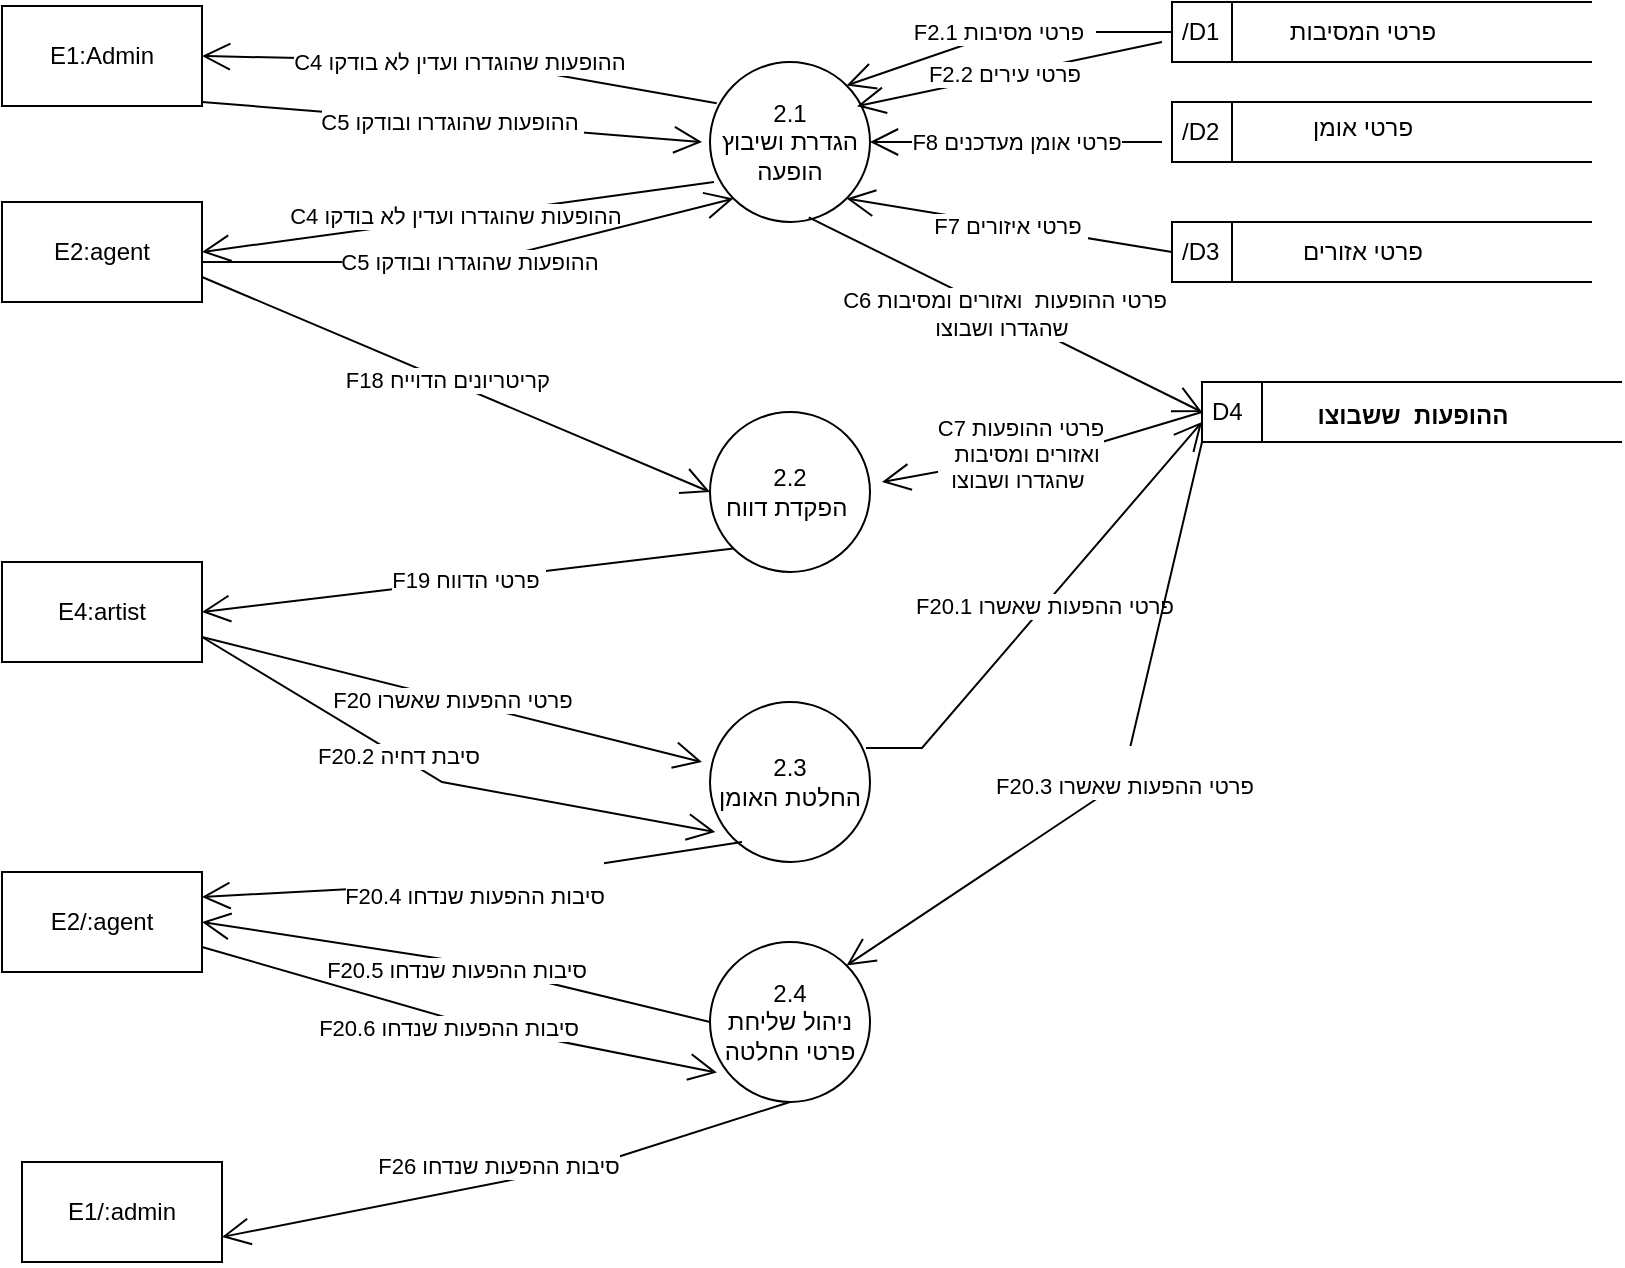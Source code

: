 <mxfile version="21.2.8" type="device">
  <diagram name="Page-1" id="wTxGpaC-pAEaEQfdxe55">
    <mxGraphModel dx="1040" dy="661" grid="1" gridSize="10" guides="1" tooltips="1" connect="1" arrows="1" fold="1" page="1" pageScale="1" pageWidth="827" pageHeight="1169" math="0" shadow="0">
      <root>
        <mxCell id="0" />
        <mxCell id="1" parent="0" />
        <mxCell id="XR8cAwskIZ-7eJ7Ara5O-7" value="F19 פרטי הדווח&amp;nbsp;" style="endArrow=open;endFill=1;endSize=12;html=1;rounded=0;entryX=1;entryY=0.5;entryDx=0;entryDy=0;exitX=0;exitY=1;exitDx=0;exitDy=0;" parent="1" source="XR8cAwskIZ-7eJ7Ara5O-28" target="XR8cAwskIZ-7eJ7Ara5O-13" edge="1">
          <mxGeometry x="0.0" width="160" relative="1" as="geometry">
            <mxPoint x="300" y="480" as="sourcePoint" />
            <mxPoint x="570" y="450" as="targetPoint" />
            <mxPoint as="offset" />
          </mxGeometry>
        </mxCell>
        <mxCell id="XR8cAwskIZ-7eJ7Ara5O-8" value="" style="endArrow=open;endFill=1;endSize=12;html=1;rounded=0;entryX=0;entryY=0.5;entryDx=0;entryDy=0;exitX=1;exitY=0.75;exitDx=0;exitDy=0;" parent="1" source="XR8cAwskIZ-7eJ7Ara5O-52" target="XR8cAwskIZ-7eJ7Ara5O-28" edge="1">
          <mxGeometry width="160" relative="1" as="geometry">
            <mxPoint x="150" y="255" as="sourcePoint" />
            <mxPoint x="300" y="450" as="targetPoint" />
            <Array as="points" />
          </mxGeometry>
        </mxCell>
        <mxCell id="XR8cAwskIZ-7eJ7Ara5O-30" value="F18 קריטריונים הדוייח&amp;nbsp;" style="edgeLabel;html=1;align=center;verticalAlign=middle;resizable=0;points=[];" parent="XR8cAwskIZ-7eJ7Ara5O-8" vertex="1" connectable="0">
          <mxGeometry x="-0.04" relative="1" as="geometry">
            <mxPoint x="2" as="offset" />
          </mxGeometry>
        </mxCell>
        <mxCell id="XR8cAwskIZ-7eJ7Ara5O-13" value="E4:artist" style="html=1;dashed=0;whiteSpace=wrap;" parent="1" vertex="1">
          <mxGeometry x="20" y="290" width="100" height="50" as="geometry" />
        </mxCell>
        <mxCell id="XR8cAwskIZ-7eJ7Ara5O-28" value="2.2&lt;br&gt;הפקדת דווח&amp;nbsp;" style="shape=ellipse;html=1;dashed=0;whiteSpace=wrap;aspect=fixed;perimeter=ellipsePerimeter;" parent="1" vertex="1">
          <mxGeometry x="374" y="215" width="80" height="80" as="geometry" />
        </mxCell>
        <mxCell id="XR8cAwskIZ-7eJ7Ara5O-40" value="" style="endArrow=open;endFill=1;endSize=12;html=1;rounded=0;exitX=1;exitY=0.75;exitDx=0;exitDy=0;entryX=0.033;entryY=0.813;entryDx=0;entryDy=0;entryPerimeter=0;" parent="1" source="XR8cAwskIZ-7eJ7Ara5O-13" target="-IDq2MANZGirlKy6TO3K-1" edge="1">
          <mxGeometry width="160" relative="1" as="geometry">
            <mxPoint x="590" y="470" as="sourcePoint" />
            <mxPoint x="580" y="580" as="targetPoint" />
            <mxPoint as="offset" />
            <Array as="points">
              <mxPoint x="240" y="400" />
            </Array>
          </mxGeometry>
        </mxCell>
        <mxCell id="XR8cAwskIZ-7eJ7Ara5O-42" value="F20.2 סיבת דחיה" style="edgeLabel;html=1;align=center;verticalAlign=middle;resizable=0;points=[];" parent="XR8cAwskIZ-7eJ7Ara5O-40" vertex="1" connectable="0">
          <mxGeometry x="-0.182" relative="1" as="geometry">
            <mxPoint as="offset" />
          </mxGeometry>
        </mxCell>
        <mxCell id="XR8cAwskIZ-7eJ7Ara5O-39" value="2.4&lt;br&gt;ניהול שליחת פרטי החלטה" style="shape=ellipse;html=1;dashed=0;whiteSpace=wrap;aspect=fixed;perimeter=ellipsePerimeter;" parent="1" vertex="1">
          <mxGeometry x="374" y="480" width="80" height="80" as="geometry" />
        </mxCell>
        <mxCell id="XR8cAwskIZ-7eJ7Ara5O-44" value="F20.5 סיבות ההפעות&amp;nbsp;שנדחו" style="endArrow=open;endFill=1;endSize=12;html=1;rounded=0;entryX=1;entryY=0.5;entryDx=0;entryDy=0;exitX=0;exitY=0.5;exitDx=0;exitDy=0;" parent="1" source="XR8cAwskIZ-7eJ7Ara5O-39" target="XR8cAwskIZ-7eJ7Ara5O-77" edge="1">
          <mxGeometry x="0.009" y="4" width="160" relative="1" as="geometry">
            <mxPoint x="330" y="633" as="sourcePoint" />
            <mxPoint x="410" y="645" as="targetPoint" />
            <Array as="points">
              <mxPoint x="250" y="490" />
            </Array>
            <mxPoint as="offset" />
          </mxGeometry>
        </mxCell>
        <mxCell id="XR8cAwskIZ-7eJ7Ara5O-52" value="E2:agent" style="html=1;dashed=0;whiteSpace=wrap;" parent="1" vertex="1">
          <mxGeometry x="20" y="110" width="100" height="50" as="geometry" />
        </mxCell>
        <mxCell id="XR8cAwskIZ-7eJ7Ara5O-77" value="E2/:agent" style="html=1;dashed=0;whiteSpace=wrap;" parent="1" vertex="1">
          <mxGeometry x="20" y="445" width="100" height="50" as="geometry" />
        </mxCell>
        <mxCell id="XR8cAwskIZ-7eJ7Ara5O-78" value="E1/:admin" style="html=1;dashed=0;whiteSpace=wrap;" parent="1" vertex="1">
          <mxGeometry x="30" y="590" width="100" height="50" as="geometry" />
        </mxCell>
        <mxCell id="XR8cAwskIZ-7eJ7Ara5O-81" value="F20.6 סיבות ההפעות&amp;nbsp;שנדחו" style="endArrow=open;endFill=1;endSize=12;html=1;rounded=0;exitX=1;exitY=0.75;exitDx=0;exitDy=0;entryX=0.043;entryY=0.816;entryDx=0;entryDy=0;entryPerimeter=0;" parent="1" source="XR8cAwskIZ-7eJ7Ara5O-77" target="XR8cAwskIZ-7eJ7Ara5O-39" edge="1">
          <mxGeometry x="-0.021" y="-5" width="160" relative="1" as="geometry">
            <mxPoint x="550" y="680" as="sourcePoint" />
            <mxPoint x="360" y="510" as="targetPoint" />
            <Array as="points">
              <mxPoint x="250" y="520" />
            </Array>
            <mxPoint x="-1" as="offset" />
          </mxGeometry>
        </mxCell>
        <mxCell id="XR8cAwskIZ-7eJ7Ara5O-82" value="F26 סיבות ההפעות שנדחו" style="endArrow=open;endFill=1;endSize=12;html=1;rounded=0;exitX=0.5;exitY=1;exitDx=0;exitDy=0;entryX=1;entryY=0.75;entryDx=0;entryDy=0;" parent="1" source="XR8cAwskIZ-7eJ7Ara5O-39" target="XR8cAwskIZ-7eJ7Ara5O-78" edge="1">
          <mxGeometry x="0.026" y="-8" width="160" relative="1" as="geometry">
            <mxPoint x="430" y="650" as="sourcePoint" />
            <mxPoint x="160" y="680" as="targetPoint" />
            <Array as="points">
              <mxPoint x="320" y="590" />
            </Array>
            <mxPoint as="offset" />
          </mxGeometry>
        </mxCell>
        <mxCell id="3P3dWAWy8pUQlSBtie_G-14" value="F20 פרטי ההפעות שאשרו" style="endArrow=open;endFill=1;endSize=12;html=1;rounded=0;exitX=1;exitY=0.75;exitDx=0;exitDy=0;" parent="1" source="XR8cAwskIZ-7eJ7Ara5O-13" edge="1">
          <mxGeometry x="0.002" width="160" relative="1" as="geometry">
            <mxPoint x="160" y="390" as="sourcePoint" />
            <mxPoint x="370" y="390" as="targetPoint" />
            <Array as="points" />
            <mxPoint as="offset" />
          </mxGeometry>
        </mxCell>
        <mxCell id="PDUMhWQe4GE_oulErF2t-1" value="/D1" style="html=1;dashed=0;whiteSpace=wrap;shape=mxgraph.dfd.dataStoreID;align=left;spacingLeft=3;points=[[0,0],[0.5,0],[1,0],[0,0.5],[1,0.5],[0,1],[0.5,1],[1,1]];" parent="1" vertex="1">
          <mxGeometry x="605" y="10" width="210" height="30" as="geometry" />
        </mxCell>
        <mxCell id="PDUMhWQe4GE_oulErF2t-2" value="&lt;span style=&quot;font-weight: normal;&quot;&gt;פרטי המסיבות&lt;/span&gt;" style="text;align=center;fontStyle=1;verticalAlign=middle;spacingLeft=3;spacingRight=3;strokeColor=none;rotatable=0;points=[[0,0.5],[1,0.5]];portConstraint=eastwest;html=1;" parent="1" vertex="1">
          <mxGeometry x="660" y="12" width="80" height="26" as="geometry" />
        </mxCell>
        <mxCell id="PDUMhWQe4GE_oulErF2t-3" value="2.1&lt;br&gt;הגדרת ושיבוץ הופעה" style="shape=ellipse;html=1;dashed=0;whiteSpace=wrap;aspect=fixed;perimeter=ellipsePerimeter;" parent="1" vertex="1">
          <mxGeometry x="374" y="40" width="80" height="80" as="geometry" />
        </mxCell>
        <mxCell id="PDUMhWQe4GE_oulErF2t-4" value="/D2" style="html=1;dashed=0;whiteSpace=wrap;shape=mxgraph.dfd.dataStoreID;align=left;spacingLeft=3;points=[[0,0],[0.5,0],[1,0],[0,0.5],[1,0.5],[0,1],[0.5,1],[1,1]];" parent="1" vertex="1">
          <mxGeometry x="605" y="60" width="210" height="30" as="geometry" />
        </mxCell>
        <mxCell id="PDUMhWQe4GE_oulErF2t-6" value="/D3" style="html=1;dashed=0;whiteSpace=wrap;shape=mxgraph.dfd.dataStoreID;align=left;spacingLeft=3;points=[[0,0],[0.5,0],[1,0],[0,0.5],[1,0.5],[0,1],[0.5,1],[1,1]];" parent="1" vertex="1">
          <mxGeometry x="605" y="120" width="210" height="30" as="geometry" />
        </mxCell>
        <mxCell id="PDUMhWQe4GE_oulErF2t-7" value="&lt;span style=&quot;font-weight: normal;&quot;&gt;פרטי אומן&lt;/span&gt;" style="text;align=center;fontStyle=1;verticalAlign=middle;spacingLeft=3;spacingRight=3;strokeColor=none;rotatable=0;points=[[0,0.5],[1,0.5]];portConstraint=eastwest;html=1;" parent="1" vertex="1">
          <mxGeometry x="660" y="60" width="80" height="26" as="geometry" />
        </mxCell>
        <mxCell id="PDUMhWQe4GE_oulErF2t-8" value="&lt;span style=&quot;font-weight: normal;&quot;&gt;פרטי אזורים&lt;/span&gt;" style="text;align=center;fontStyle=1;verticalAlign=middle;spacingLeft=3;spacingRight=3;strokeColor=none;rotatable=0;points=[[0,0.5],[1,0.5]];portConstraint=eastwest;html=1;" parent="1" vertex="1">
          <mxGeometry x="660" y="122" width="80" height="26" as="geometry" />
        </mxCell>
        <mxCell id="PDUMhWQe4GE_oulErF2t-9" value="F2.1 פרטי מסיבות&amp;nbsp;&amp;nbsp;" style="endArrow=open;endFill=1;endSize=12;html=1;rounded=0;exitX=0;exitY=0.5;exitDx=0;exitDy=0;entryX=1;entryY=0;entryDx=0;entryDy=0;" parent="1" source="PDUMhWQe4GE_oulErF2t-1" target="PDUMhWQe4GE_oulErF2t-3" edge="1">
          <mxGeometry x="0.005" width="160" relative="1" as="geometry">
            <mxPoint x="600" y="-110" as="sourcePoint" />
            <mxPoint x="450" y="-70" as="targetPoint" />
            <Array as="points">
              <mxPoint x="520" y="25" />
            </Array>
            <mxPoint as="offset" />
          </mxGeometry>
        </mxCell>
        <mxCell id="PDUMhWQe4GE_oulErF2t-10" value="F8 פרטי אומן מעדכנים" style="endArrow=open;endFill=1;endSize=12;html=1;rounded=0;entryX=1;entryY=0.5;entryDx=0;entryDy=0;" parent="1" target="PDUMhWQe4GE_oulErF2t-3" edge="1">
          <mxGeometry width="160" relative="1" as="geometry">
            <mxPoint x="600" y="80" as="sourcePoint" />
            <mxPoint x="760" y="-50" as="targetPoint" />
          </mxGeometry>
        </mxCell>
        <mxCell id="PDUMhWQe4GE_oulErF2t-11" value="F7 פרטי איזורים&amp;nbsp;" style="endArrow=open;endFill=1;endSize=12;html=1;rounded=0;entryX=1;entryY=1;entryDx=0;entryDy=0;exitX=0;exitY=0.5;exitDx=0;exitDy=0;" parent="1" source="PDUMhWQe4GE_oulErF2t-6" target="PDUMhWQe4GE_oulErF2t-3" edge="1">
          <mxGeometry width="160" relative="1" as="geometry">
            <mxPoint x="590" as="sourcePoint" />
            <mxPoint x="750" as="targetPoint" />
          </mxGeometry>
        </mxCell>
        <mxCell id="PDUMhWQe4GE_oulErF2t-12" value="E1:Admin" style="html=1;dashed=0;whiteSpace=wrap;" parent="1" vertex="1">
          <mxGeometry x="20" y="12" width="100" height="50" as="geometry" />
        </mxCell>
        <mxCell id="PDUMhWQe4GE_oulErF2t-13" value="C4 ההופעות שהוגדרו ועדין לא בודקו&amp;nbsp;" style="endArrow=open;endFill=1;endSize=12;html=1;rounded=0;entryX=1;entryY=0.5;entryDx=0;entryDy=0;exitX=0.042;exitY=0.258;exitDx=0;exitDy=0;exitPerimeter=0;" parent="1" source="PDUMhWQe4GE_oulErF2t-3" target="PDUMhWQe4GE_oulErF2t-12" edge="1">
          <mxGeometry width="160" relative="1" as="geometry">
            <mxPoint x="370" y="-50" as="sourcePoint" />
            <mxPoint x="530" y="-50" as="targetPoint" />
            <Array as="points">
              <mxPoint x="260" y="40" />
            </Array>
          </mxGeometry>
        </mxCell>
        <mxCell id="PDUMhWQe4GE_oulErF2t-16" value="C4 ההופעות שהוגדרו ועדין לא בודקו&amp;nbsp;" style="endArrow=open;endFill=1;endSize=12;html=1;rounded=0;exitX=0.025;exitY=0.75;exitDx=0;exitDy=0;exitPerimeter=0;entryX=1;entryY=0.5;entryDx=0;entryDy=0;" parent="1" source="PDUMhWQe4GE_oulErF2t-3" target="XR8cAwskIZ-7eJ7Ara5O-52" edge="1">
          <mxGeometry width="160" relative="1" as="geometry">
            <mxPoint x="380" y="-40" as="sourcePoint" />
            <mxPoint x="130" y="48.953" as="targetPoint" />
          </mxGeometry>
        </mxCell>
        <mxCell id="PDUMhWQe4GE_oulErF2t-24" value="D4" style="html=1;dashed=0;whiteSpace=wrap;shape=mxgraph.dfd.dataStoreID;align=left;spacingLeft=3;points=[[0,0],[0.5,0],[1,0],[0,0.5],[1,0.5],[0,1],[0.5,1],[1,1]];" parent="1" vertex="1">
          <mxGeometry x="620" y="200" width="210" height="30" as="geometry" />
        </mxCell>
        <mxCell id="PDUMhWQe4GE_oulErF2t-25" value="ההופעות&amp;nbsp; ששבוצו" style="text;align=center;fontStyle=1;verticalAlign=middle;spacingLeft=3;spacingRight=3;strokeColor=none;rotatable=0;points=[[0,0.5],[1,0.5]];portConstraint=eastwest;html=1;" parent="1" vertex="1">
          <mxGeometry x="685" y="204" width="80" height="26" as="geometry" />
        </mxCell>
        <mxCell id="PDUMhWQe4GE_oulErF2t-26" value="C7 פרטי ההופעות&lt;br&gt;&amp;nbsp; ואזורים ומסיבות&lt;br style=&quot;border-color: var(--border-color);&quot;&gt;&amp;nbsp;שהגדרו ושבוצו&amp;nbsp;&amp;nbsp;" style="endArrow=open;endFill=1;endSize=12;html=1;rounded=0;exitX=0;exitY=0.5;exitDx=0;exitDy=0;" parent="1" source="PDUMhWQe4GE_oulErF2t-24" edge="1">
          <mxGeometry x="0.147" y="-1" width="160" relative="1" as="geometry">
            <mxPoint x="590" y="220" as="sourcePoint" />
            <mxPoint x="460" y="250" as="targetPoint" />
            <Array as="points">
              <mxPoint x="570" y="230" />
            </Array>
            <mxPoint as="offset" />
          </mxGeometry>
        </mxCell>
        <mxCell id="PDUMhWQe4GE_oulErF2t-27" value="C5 ההופעות שהוגדרו ובודקו&amp;nbsp;" style="endArrow=open;endFill=1;endSize=12;html=1;rounded=0;" parent="1" edge="1">
          <mxGeometry width="160" relative="1" as="geometry">
            <mxPoint x="120" y="60" as="sourcePoint" />
            <mxPoint x="370" y="80" as="targetPoint" />
          </mxGeometry>
        </mxCell>
        <mxCell id="PDUMhWQe4GE_oulErF2t-28" value="C5 ההופעות שהוגדרו ובודקו&amp;nbsp;" style="endArrow=open;endFill=1;endSize=12;html=1;rounded=0;entryX=0;entryY=1;entryDx=0;entryDy=0;" parent="1" target="PDUMhWQe4GE_oulErF2t-3" edge="1">
          <mxGeometry width="160" relative="1" as="geometry">
            <mxPoint x="120" y="140" as="sourcePoint" />
            <mxPoint x="280" y="140" as="targetPoint" />
            <Array as="points">
              <mxPoint x="260" y="140" />
            </Array>
          </mxGeometry>
        </mxCell>
        <mxCell id="PDUMhWQe4GE_oulErF2t-29" value="C6 פרטי ההופעות&amp;nbsp; ואזורים ומסיבות&lt;br style=&quot;border-color: var(--border-color);&quot;&gt;&amp;nbsp;שהגדרו ושבוצו&amp;nbsp;&amp;nbsp;" style="endArrow=open;endFill=1;endSize=12;html=1;rounded=0;entryX=0;entryY=0.5;entryDx=0;entryDy=0;exitX=0.617;exitY=0.971;exitDx=0;exitDy=0;exitPerimeter=0;" parent="1" source="PDUMhWQe4GE_oulErF2t-3" target="PDUMhWQe4GE_oulErF2t-24" edge="1">
          <mxGeometry width="160" relative="1" as="geometry">
            <mxPoint x="430" y="120" as="sourcePoint" />
            <mxPoint x="590" y="120" as="targetPoint" />
          </mxGeometry>
        </mxCell>
        <mxCell id="PDUMhWQe4GE_oulErF2t-34" value="F20.1 פרטי ההפעות&amp;nbsp;שאשרו" style="endArrow=open;endFill=1;endSize=12;html=1;rounded=0;exitX=0.975;exitY=0.288;exitDx=0;exitDy=0;exitPerimeter=0;" parent="1" source="-IDq2MANZGirlKy6TO3K-1" edge="1">
          <mxGeometry width="160" relative="1" as="geometry">
            <mxPoint x="450" y="280" as="sourcePoint" />
            <mxPoint x="620" y="220" as="targetPoint" />
            <Array as="points">
              <mxPoint x="480" y="383" />
            </Array>
          </mxGeometry>
        </mxCell>
        <mxCell id="PDUMhWQe4GE_oulErF2t-35" value="&lt;br&gt;&lt;span style=&quot;color: rgb(0, 0, 0); font-family: Helvetica; font-size: 11px; font-style: normal; font-variant-ligatures: normal; font-variant-caps: normal; font-weight: 400; letter-spacing: normal; orphans: 2; text-align: center; text-indent: 0px; text-transform: none; widows: 2; word-spacing: 0px; -webkit-text-stroke-width: 0px; background-color: rgb(255, 255, 255); text-decoration-thickness: initial; text-decoration-style: initial; text-decoration-color: initial; float: none; display: inline !important;&quot;&gt;F20.3 פרטי ההפעות&amp;nbsp;שאשרו&lt;/span&gt;&lt;br&gt;" style="endArrow=open;endFill=1;endSize=12;html=1;rounded=0;entryX=1;entryY=0;entryDx=0;entryDy=0;exitX=0;exitY=1;exitDx=0;exitDy=0;" parent="1" target="XR8cAwskIZ-7eJ7Ara5O-39" edge="1" source="PDUMhWQe4GE_oulErF2t-24">
          <mxGeometry width="160" relative="1" as="geometry">
            <mxPoint x="620" y="370" as="sourcePoint" />
            <mxPoint x="760" y="370" as="targetPoint" />
            <Array as="points">
              <mxPoint x="580" y="400" />
            </Array>
          </mxGeometry>
        </mxCell>
        <mxCell id="PDUMhWQe4GE_oulErF2t-36" value="F2.2 פרטי עירים&amp;nbsp;&amp;nbsp;" style="endArrow=open;endFill=1;endSize=12;html=1;rounded=0;entryX=0.919;entryY=0.276;entryDx=0;entryDy=0;entryPerimeter=0;" parent="1" target="PDUMhWQe4GE_oulErF2t-3" edge="1">
          <mxGeometry width="160" relative="1" as="geometry">
            <mxPoint x="600" y="30" as="sourcePoint" />
            <mxPoint x="760" y="30" as="targetPoint" />
          </mxGeometry>
        </mxCell>
        <mxCell id="-IDq2MANZGirlKy6TO3K-1" value="2.3&lt;br&gt;החלטת האומן" style="shape=ellipse;html=1;dashed=0;whiteSpace=wrap;aspect=fixed;perimeter=ellipsePerimeter;" parent="1" vertex="1">
          <mxGeometry x="374" y="360" width="80" height="80" as="geometry" />
        </mxCell>
        <mxCell id="YpT9tRBMcwLq2UwqNXaR-1" value="&lt;br&gt;&lt;span style=&quot;color: rgb(0, 0, 0); font-family: Helvetica; font-size: 11px; font-style: normal; font-variant-ligatures: normal; font-variant-caps: normal; font-weight: 400; letter-spacing: normal; orphans: 2; text-align: center; text-indent: 0px; text-transform: none; widows: 2; word-spacing: 0px; -webkit-text-stroke-width: 0px; background-color: rgb(255, 255, 255); text-decoration-thickness: initial; text-decoration-style: initial; text-decoration-color: initial; float: none; display: inline !important;&quot;&gt;F20.4 סיבות ההפעות&amp;nbsp;שנדחו&lt;/span&gt;&lt;br&gt;" style="endArrow=open;endFill=1;endSize=12;html=1;rounded=0;entryX=1;entryY=0.25;entryDx=0;entryDy=0;" parent="1" target="XR8cAwskIZ-7eJ7Ara5O-77" edge="1">
          <mxGeometry width="160" relative="1" as="geometry">
            <mxPoint x="390" y="430" as="sourcePoint" />
            <mxPoint x="130" y="450" as="targetPoint" />
            <Array as="points">
              <mxPoint x="260" y="450" />
            </Array>
          </mxGeometry>
        </mxCell>
      </root>
    </mxGraphModel>
  </diagram>
</mxfile>
